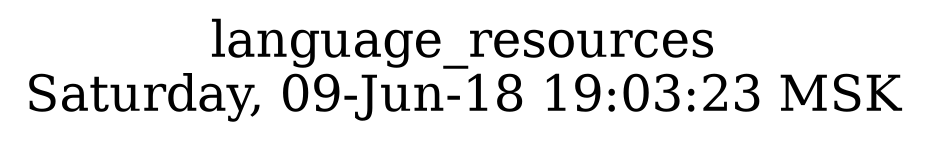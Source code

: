 digraph G {
graph [
  fontsize="24";
  label="language_resources\nSaturday, 09-Jun-18 19:03:23 MSK";
  nojustify=true;
  ordering=out;
  rankdir=LR;
  size="30";
];
}
